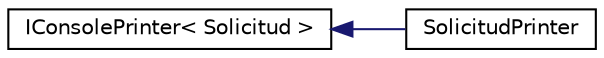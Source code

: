 digraph "Graphical Class Hierarchy"
{
 // INTERACTIVE_SVG=YES
 // LATEX_PDF_SIZE
  edge [fontname="Helvetica",fontsize="10",labelfontname="Helvetica",labelfontsize="10"];
  node [fontname="Helvetica",fontsize="10",shape=record];
  rankdir="LR";
  Node0 [label="IConsolePrinter\< Solicitud \>",height=0.2,width=0.4,color="black", fillcolor="white", style="filled",URL="$interfaceIConsolePrinter.html",tooltip=" "];
  Node0 -> Node1 [dir="back",color="midnightblue",fontsize="10",style="solid",fontname="Helvetica"];
  Node1 [label="SolicitudPrinter",height=0.2,width=0.4,color="black", fillcolor="white", style="filled",URL="$classSolicitudPrinter.html",tooltip="Método para mostrar por pantalla la lista de solicitudes."];
}
